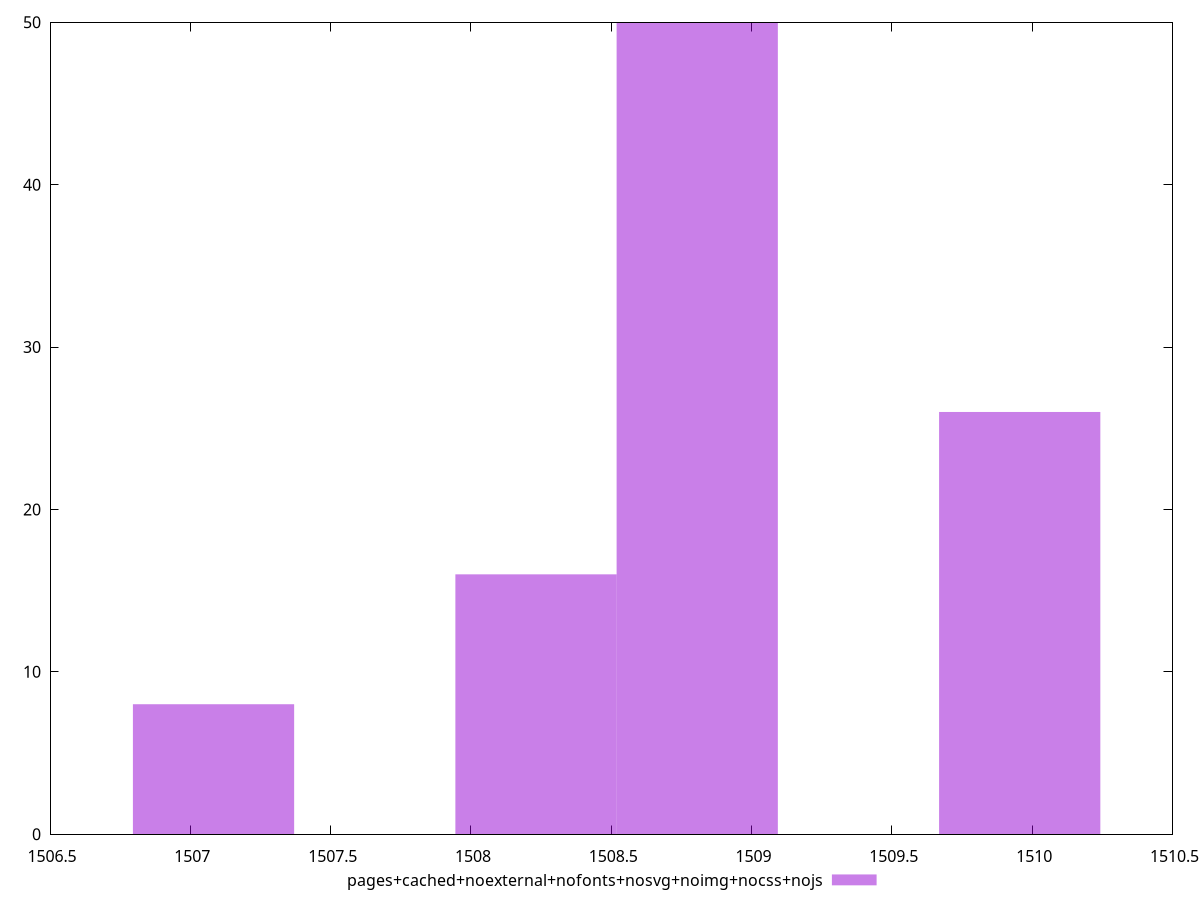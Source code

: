 $_pagesCachedNoexternalNofontsNosvgNoimgNocssNojs <<EOF
1509.955533543278 26
1508.231840011836 16
1508.8064045223168 50
1507.0827109908746 8
EOF
set key outside below
set terminal pngcairo
set output "report_00004_2020-11-02T20-21-41.718Z/metrics/pages+cached+noexternal+nofonts+nosvg+noimg+nocss+nojs//raw_hist.png"
set yrange [0:50]
set boxwidth 0.5745645104806995
set style fill transparent solid 0.5 noborder
plot $_pagesCachedNoexternalNofontsNosvgNoimgNocssNojs title "pages+cached+noexternal+nofonts+nosvg+noimg+nocss+nojs" with boxes ,